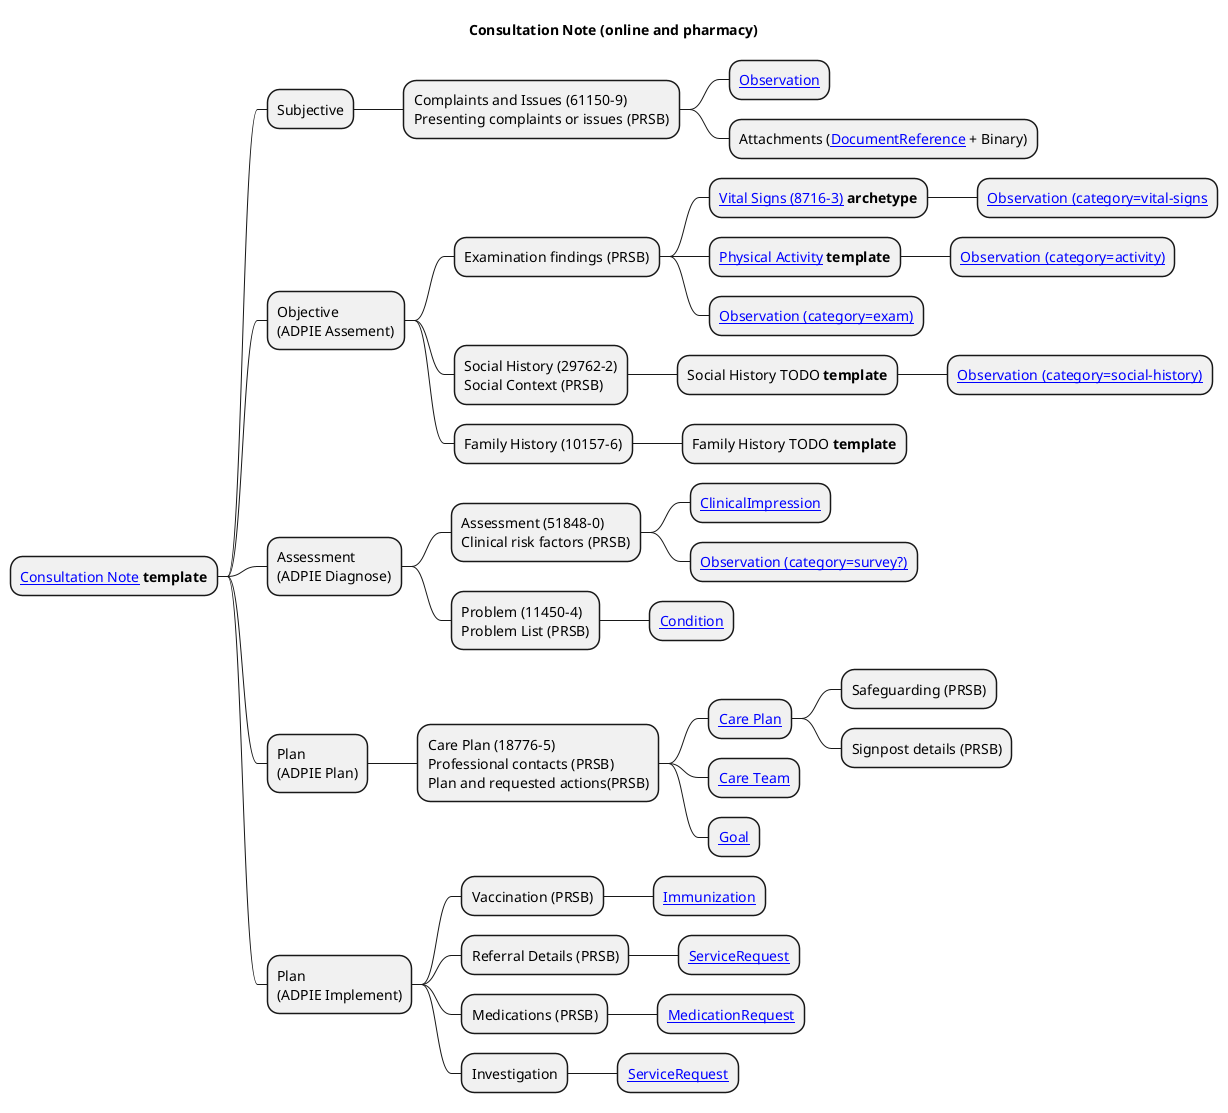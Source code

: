 @startmindmap

skinparam svgDimensionStyle false

title "Consultation Note (online and pharmacy)"

* [[Questionnaire-ConsultationNote.html Consultation Note]] **template**
** Subjective
*** Complaints and Issues (61150-9)\nPresenting complaints or issues (PRSB)
**** [[StructureDefinition-Observation.html Observation]]
**** Attachments ([[StructureDefinition-DocumentReference.html DocumentReference]] + Binary)
** Objective\n(ADPIE Assement)
*** Examination findings (PRSB)
**** [[Questionnaire-VitalSigns.html Vital Signs (8716-3)]] <b>archetype</b>
***** [[StructureDefinition-Observation.html Observation (category=vital-signs]]
**** [[Questionnaire-DailyPhysicalActivity.html Physical Activity]] **template**
***** [[StructureDefinition-Observation.html Observation (category=activity)]]
**** [[StructureDefinition-Observation.html Observation (category=exam)]]
*** Social History (29762-2)\nSocial Context (PRSB)
**** Social History TODO <b>template</b>
***** [[StructureDefinition-Observation.html Observation (category=social-history)]]
*** Family History (10157-6)
**** Family History TODO <b>template</b>
** Assessment\n(ADPIE Diagnose)
*** Assessment (51848-0)\nClinical risk factors (PRSB)
**** [[StructureDefinition-ClinicalImpression.html ClinicalImpression]]
**** [[StructureDefinition-Observation.html Observation (category=survey?)]]
*** Problem (11450-4)\nProblem List (PRSB)
**** [[StructureDefinition-Condition.html Condition]]
** Plan\n(ADPIE Plan)
*** Care Plan (18776-5)\nProfessional contacts (PRSB)\nPlan and requested actions(PRSB)
**** [[StructureDefinition-CarePlan.html Care Plan]]
***** Safeguarding (PRSB)
***** Signpost details (PRSB)
**** [[StructureDefinition-CareTeam.html Care Team]]
**** [[StructureDefinition-Goal.html Goal]]
** Plan\n(ADPIE Implement)
*** Vaccination (PRSB)
**** [[StructureDefinition-Immunization.html Immunization]]
*** Referral Details (PRSB)
**** [[StructureDefinition-ServiceRequest.html ServiceRequest]]
*** Medications (PRSB)
**** [[StructureDefinition-MedicationRequest.html MedicationRequest]]
*** Investigation
**** [[StructureDefinition-ServiceRequest.html ServiceRequest]]

@endmindmap
